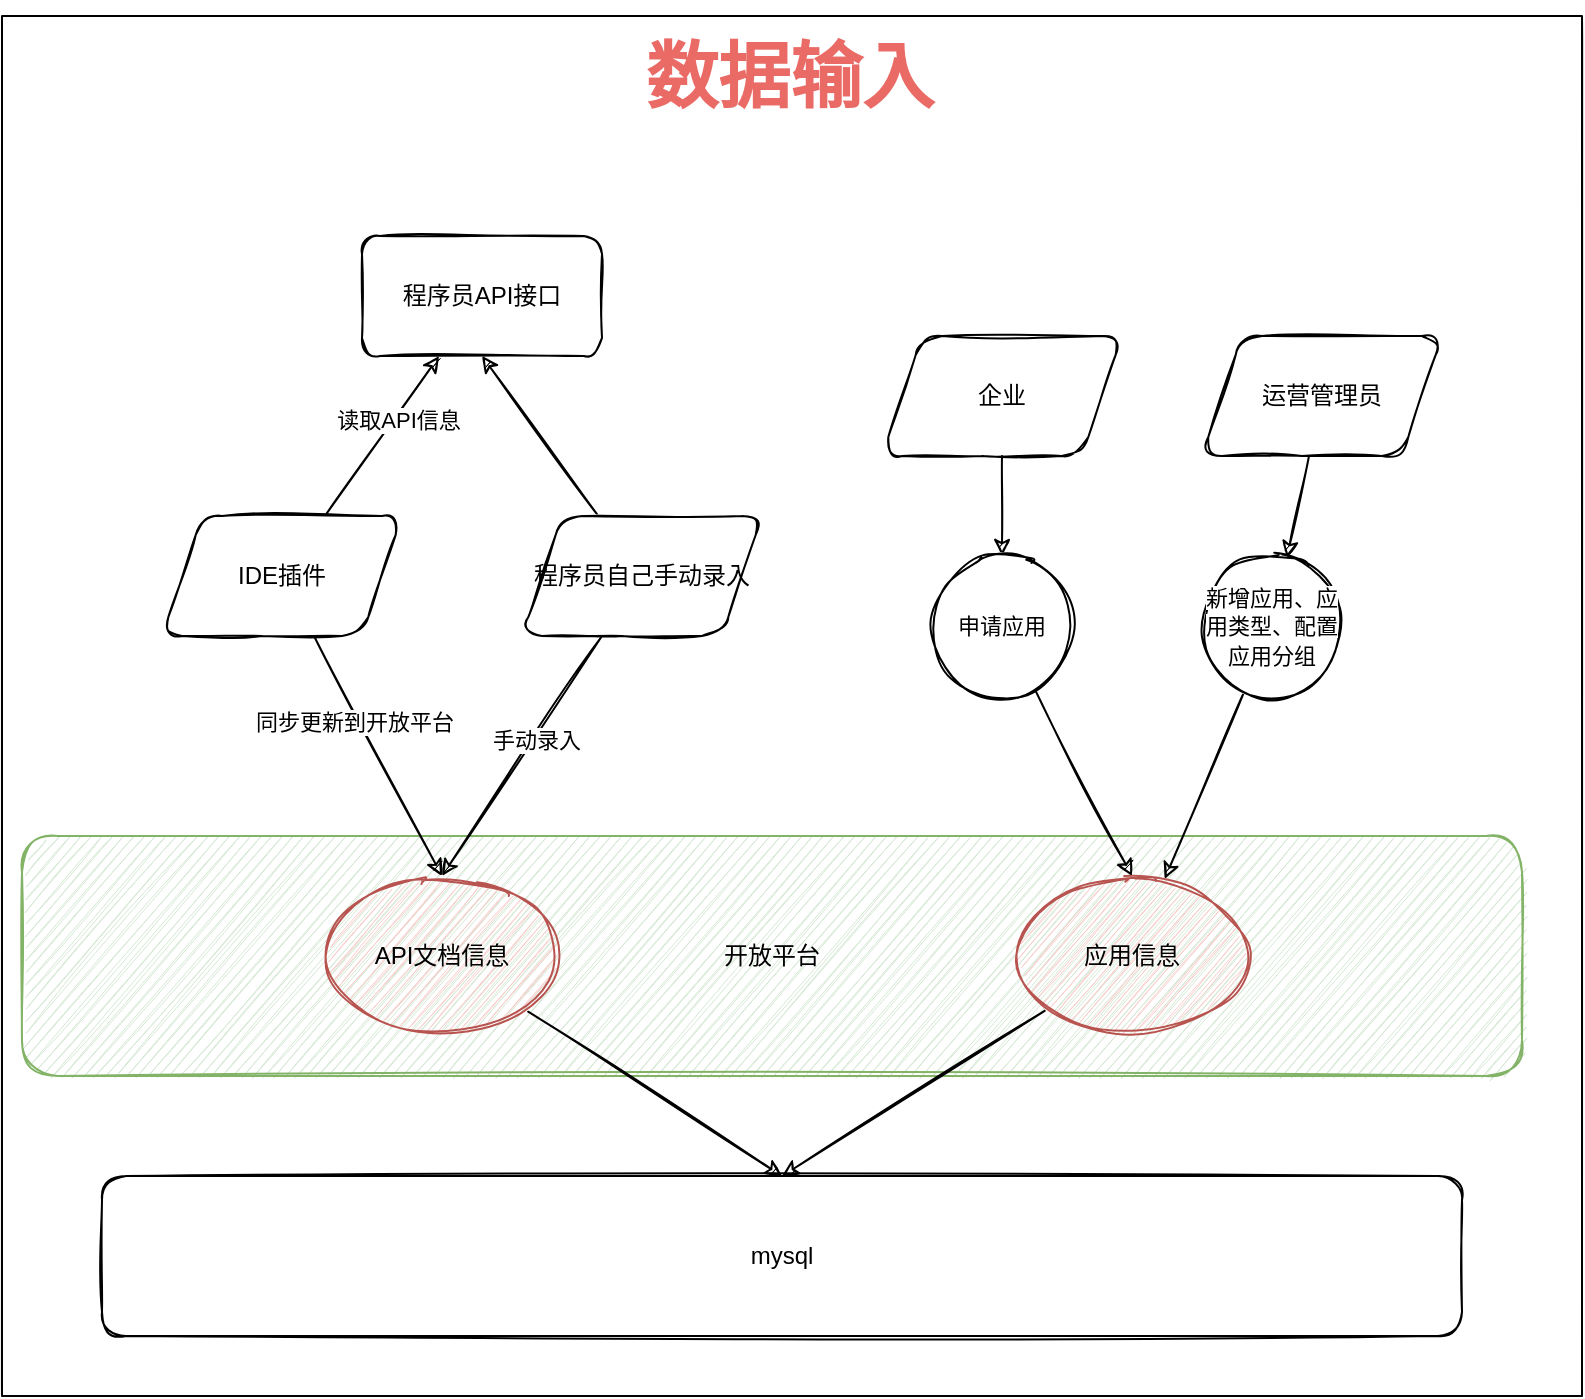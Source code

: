<mxfile version="14.9.3" type="github">
  <diagram id="C5RBs43oDa-KdzZeNtuy" name="Page-1">
    <mxGraphModel dx="946" dy="1758" grid="1" gridSize="10" guides="1" tooltips="1" connect="1" arrows="1" fold="1" page="1" pageScale="1" pageWidth="827" pageHeight="1169" math="0" shadow="0">
      <root>
        <mxCell id="WIyWlLk6GJQsqaUBKTNV-0" />
        <mxCell id="WIyWlLk6GJQsqaUBKTNV-1" parent="WIyWlLk6GJQsqaUBKTNV-0" />
        <mxCell id="xybnSQBX6YIYGxx-96SF-41" value="" style="rounded=0;whiteSpace=wrap;html=1;sketch=1;" vertex="1" parent="WIyWlLk6GJQsqaUBKTNV-1">
          <mxGeometry x="20" y="-130" width="790" height="690" as="geometry" />
        </mxCell>
        <mxCell id="xybnSQBX6YIYGxx-96SF-1" value="开放平台" style="whiteSpace=wrap;html=1;sketch=1;rounded=1;fillColor=#d5e8d4;strokeColor=#82b366;" vertex="1" parent="WIyWlLk6GJQsqaUBKTNV-1">
          <mxGeometry x="30" y="280" width="750" height="120" as="geometry" />
        </mxCell>
        <mxCell id="xybnSQBX6YIYGxx-96SF-2" value="程序员API接口" style="whiteSpace=wrap;html=1;sketch=1;rounded=1;" vertex="1" parent="WIyWlLk6GJQsqaUBKTNV-1">
          <mxGeometry x="200" y="-20" width="120" height="60" as="geometry" />
        </mxCell>
        <mxCell id="xybnSQBX6YIYGxx-96SF-34" style="edgeStyle=none;rounded=0;sketch=1;orthogonalLoop=1;jettySize=auto;html=1;entryX=0.5;entryY=0;entryDx=0;entryDy=0;" edge="1" parent="WIyWlLk6GJQsqaUBKTNV-1" source="xybnSQBX6YIYGxx-96SF-3" target="xybnSQBX6YIYGxx-96SF-28">
          <mxGeometry relative="1" as="geometry">
            <mxPoint x="235" y="440" as="targetPoint" />
          </mxGeometry>
        </mxCell>
        <mxCell id="xybnSQBX6YIYGxx-96SF-3" value="API文档信息" style="ellipse;whiteSpace=wrap;html=1;sketch=1;rounded=1;fillColor=#f8cecc;strokeColor=#b85450;" vertex="1" parent="WIyWlLk6GJQsqaUBKTNV-1">
          <mxGeometry x="180" y="300" width="120" height="80" as="geometry" />
        </mxCell>
        <mxCell id="xybnSQBX6YIYGxx-96SF-40" style="edgeStyle=none;rounded=0;sketch=1;orthogonalLoop=1;jettySize=auto;html=1;entryX=0.5;entryY=0;entryDx=0;entryDy=0;" edge="1" parent="WIyWlLk6GJQsqaUBKTNV-1" source="xybnSQBX6YIYGxx-96SF-4" target="xybnSQBX6YIYGxx-96SF-28">
          <mxGeometry relative="1" as="geometry" />
        </mxCell>
        <mxCell id="xybnSQBX6YIYGxx-96SF-4" value="应用信息" style="ellipse;whiteSpace=wrap;html=1;sketch=1;rounded=1;fillColor=#f8cecc;strokeColor=#b85450;" vertex="1" parent="WIyWlLk6GJQsqaUBKTNV-1">
          <mxGeometry x="525" y="300" width="120" height="80" as="geometry" />
        </mxCell>
        <mxCell id="xybnSQBX6YIYGxx-96SF-8" style="orthogonalLoop=1;jettySize=auto;html=1;sketch=1;" edge="1" parent="WIyWlLk6GJQsqaUBKTNV-1" source="xybnSQBX6YIYGxx-96SF-7" target="xybnSQBX6YIYGxx-96SF-2">
          <mxGeometry relative="1" as="geometry" />
        </mxCell>
        <mxCell id="xybnSQBX6YIYGxx-96SF-9" value="读取API信息" style="edgeLabel;html=1;align=center;verticalAlign=middle;resizable=0;points=[];sketch=1;rounded=1;" vertex="1" connectable="0" parent="xybnSQBX6YIYGxx-96SF-8">
          <mxGeometry x="0.229" y="-2" relative="1" as="geometry">
            <mxPoint as="offset" />
          </mxGeometry>
        </mxCell>
        <mxCell id="xybnSQBX6YIYGxx-96SF-10" style="edgeStyle=none;orthogonalLoop=1;jettySize=auto;html=1;entryX=0.5;entryY=0;entryDx=0;entryDy=0;sketch=1;" edge="1" parent="WIyWlLk6GJQsqaUBKTNV-1" source="xybnSQBX6YIYGxx-96SF-7" target="xybnSQBX6YIYGxx-96SF-3">
          <mxGeometry relative="1" as="geometry" />
        </mxCell>
        <mxCell id="xybnSQBX6YIYGxx-96SF-11" value="同步更新到开放平台" style="edgeLabel;html=1;align=center;verticalAlign=middle;resizable=0;points=[];sketch=1;rounded=1;" vertex="1" connectable="0" parent="xybnSQBX6YIYGxx-96SF-10">
          <mxGeometry x="-0.315" y="-3" relative="1" as="geometry">
            <mxPoint x="1" as="offset" />
          </mxGeometry>
        </mxCell>
        <mxCell id="xybnSQBX6YIYGxx-96SF-7" value="IDE插件" style="shape=parallelogram;perimeter=parallelogramPerimeter;whiteSpace=wrap;html=1;fixedSize=1;sketch=1;rounded=1;" vertex="1" parent="WIyWlLk6GJQsqaUBKTNV-1">
          <mxGeometry x="100" y="120" width="120" height="60" as="geometry" />
        </mxCell>
        <mxCell id="xybnSQBX6YIYGxx-96SF-13" style="edgeStyle=none;orthogonalLoop=1;jettySize=auto;html=1;entryX=0.5;entryY=1;entryDx=0;entryDy=0;sketch=1;" edge="1" parent="WIyWlLk6GJQsqaUBKTNV-1" source="xybnSQBX6YIYGxx-96SF-12" target="xybnSQBX6YIYGxx-96SF-2">
          <mxGeometry relative="1" as="geometry" />
        </mxCell>
        <mxCell id="xybnSQBX6YIYGxx-96SF-14" style="edgeStyle=none;orthogonalLoop=1;jettySize=auto;html=1;entryX=0.5;entryY=0;entryDx=0;entryDy=0;sketch=1;" edge="1" parent="WIyWlLk6GJQsqaUBKTNV-1" source="xybnSQBX6YIYGxx-96SF-12" target="xybnSQBX6YIYGxx-96SF-3">
          <mxGeometry relative="1" as="geometry" />
        </mxCell>
        <mxCell id="xybnSQBX6YIYGxx-96SF-15" value="手动录入" style="edgeLabel;html=1;align=center;verticalAlign=middle;resizable=0;points=[];sketch=1;rounded=1;" vertex="1" connectable="0" parent="xybnSQBX6YIYGxx-96SF-14">
          <mxGeometry x="-0.142" y="1" relative="1" as="geometry">
            <mxPoint as="offset" />
          </mxGeometry>
        </mxCell>
        <mxCell id="xybnSQBX6YIYGxx-96SF-12" value="程序员自己手动录入" style="shape=parallelogram;perimeter=parallelogramPerimeter;whiteSpace=wrap;html=1;fixedSize=1;sketch=1;rounded=1;" vertex="1" parent="WIyWlLk6GJQsqaUBKTNV-1">
          <mxGeometry x="280" y="120" width="120" height="60" as="geometry" />
        </mxCell>
        <mxCell id="xybnSQBX6YIYGxx-96SF-37" style="edgeStyle=none;rounded=0;sketch=1;orthogonalLoop=1;jettySize=auto;html=1;" edge="1" parent="WIyWlLk6GJQsqaUBKTNV-1" source="xybnSQBX6YIYGxx-96SF-16" target="xybnSQBX6YIYGxx-96SF-35">
          <mxGeometry relative="1" as="geometry" />
        </mxCell>
        <mxCell id="xybnSQBX6YIYGxx-96SF-16" value="企业" style="shape=parallelogram;perimeter=parallelogramPerimeter;whiteSpace=wrap;html=1;fixedSize=1;sketch=1;rounded=1;" vertex="1" parent="WIyWlLk6GJQsqaUBKTNV-1">
          <mxGeometry x="460" y="30" width="120" height="60" as="geometry" />
        </mxCell>
        <mxCell id="xybnSQBX6YIYGxx-96SF-26" style="edgeStyle=none;rounded=0;sketch=1;orthogonalLoop=1;jettySize=auto;html=1;" edge="1" parent="WIyWlLk6GJQsqaUBKTNV-1" source="xybnSQBX6YIYGxx-96SF-20" target="xybnSQBX6YIYGxx-96SF-22">
          <mxGeometry relative="1" as="geometry" />
        </mxCell>
        <mxCell id="xybnSQBX6YIYGxx-96SF-20" value="运营管理员" style="shape=parallelogram;perimeter=parallelogramPerimeter;whiteSpace=wrap;html=1;fixedSize=1;sketch=1;rounded=1;" vertex="1" parent="WIyWlLk6GJQsqaUBKTNV-1">
          <mxGeometry x="620" y="30" width="120" height="60" as="geometry" />
        </mxCell>
        <mxCell id="xybnSQBX6YIYGxx-96SF-27" style="edgeStyle=none;rounded=0;sketch=1;orthogonalLoop=1;jettySize=auto;html=1;" edge="1" parent="WIyWlLk6GJQsqaUBKTNV-1" source="xybnSQBX6YIYGxx-96SF-22" target="xybnSQBX6YIYGxx-96SF-4">
          <mxGeometry relative="1" as="geometry" />
        </mxCell>
        <mxCell id="xybnSQBX6YIYGxx-96SF-22" value="&lt;span style=&quot;font-size: 11px ; background-color: rgb(255 , 255 , 255)&quot;&gt;新增应用、应用类型、配置应用分组&lt;/span&gt;" style="ellipse;whiteSpace=wrap;html=1;aspect=fixed;rounded=1;sketch=1;" vertex="1" parent="WIyWlLk6GJQsqaUBKTNV-1">
          <mxGeometry x="620" y="140" width="70" height="70" as="geometry" />
        </mxCell>
        <mxCell id="xybnSQBX6YIYGxx-96SF-28" value="mysql" style="rounded=1;whiteSpace=wrap;html=1;sketch=1;" vertex="1" parent="WIyWlLk6GJQsqaUBKTNV-1">
          <mxGeometry x="70" y="450" width="680" height="80" as="geometry" />
        </mxCell>
        <mxCell id="xybnSQBX6YIYGxx-96SF-38" style="edgeStyle=none;rounded=0;sketch=1;orthogonalLoop=1;jettySize=auto;html=1;entryX=0.5;entryY=0;entryDx=0;entryDy=0;" edge="1" parent="WIyWlLk6GJQsqaUBKTNV-1" source="xybnSQBX6YIYGxx-96SF-35" target="xybnSQBX6YIYGxx-96SF-4">
          <mxGeometry relative="1" as="geometry" />
        </mxCell>
        <mxCell id="xybnSQBX6YIYGxx-96SF-35" value="&lt;span style=&quot;font-size: 11px ; background-color: rgb(255 , 255 , 255)&quot;&gt;申请应用&lt;br&gt;&lt;/span&gt;" style="ellipse;whiteSpace=wrap;html=1;aspect=fixed;rounded=1;sketch=1;" vertex="1" parent="WIyWlLk6GJQsqaUBKTNV-1">
          <mxGeometry x="485" y="140" width="70" height="70" as="geometry" />
        </mxCell>
        <mxCell id="xybnSQBX6YIYGxx-96SF-39" style="edgeStyle=none;rounded=0;sketch=1;orthogonalLoop=1;jettySize=auto;html=1;exitX=0.75;exitY=0;exitDx=0;exitDy=0;" edge="1" parent="WIyWlLk6GJQsqaUBKTNV-1" source="xybnSQBX6YIYGxx-96SF-16" target="xybnSQBX6YIYGxx-96SF-16">
          <mxGeometry relative="1" as="geometry" />
        </mxCell>
        <mxCell id="xybnSQBX6YIYGxx-96SF-42" value="&lt;h1&gt;&lt;font style=&quot;font-size: 36px&quot;&gt;数据输入&lt;/font&gt;&lt;/h1&gt;" style="text;html=1;align=center;verticalAlign=middle;whiteSpace=wrap;rounded=0;sketch=1;fontColor=#EA6B66;" vertex="1" parent="WIyWlLk6GJQsqaUBKTNV-1">
          <mxGeometry x="239" y="-110" width="350" height="20" as="geometry" />
        </mxCell>
      </root>
    </mxGraphModel>
  </diagram>
</mxfile>
